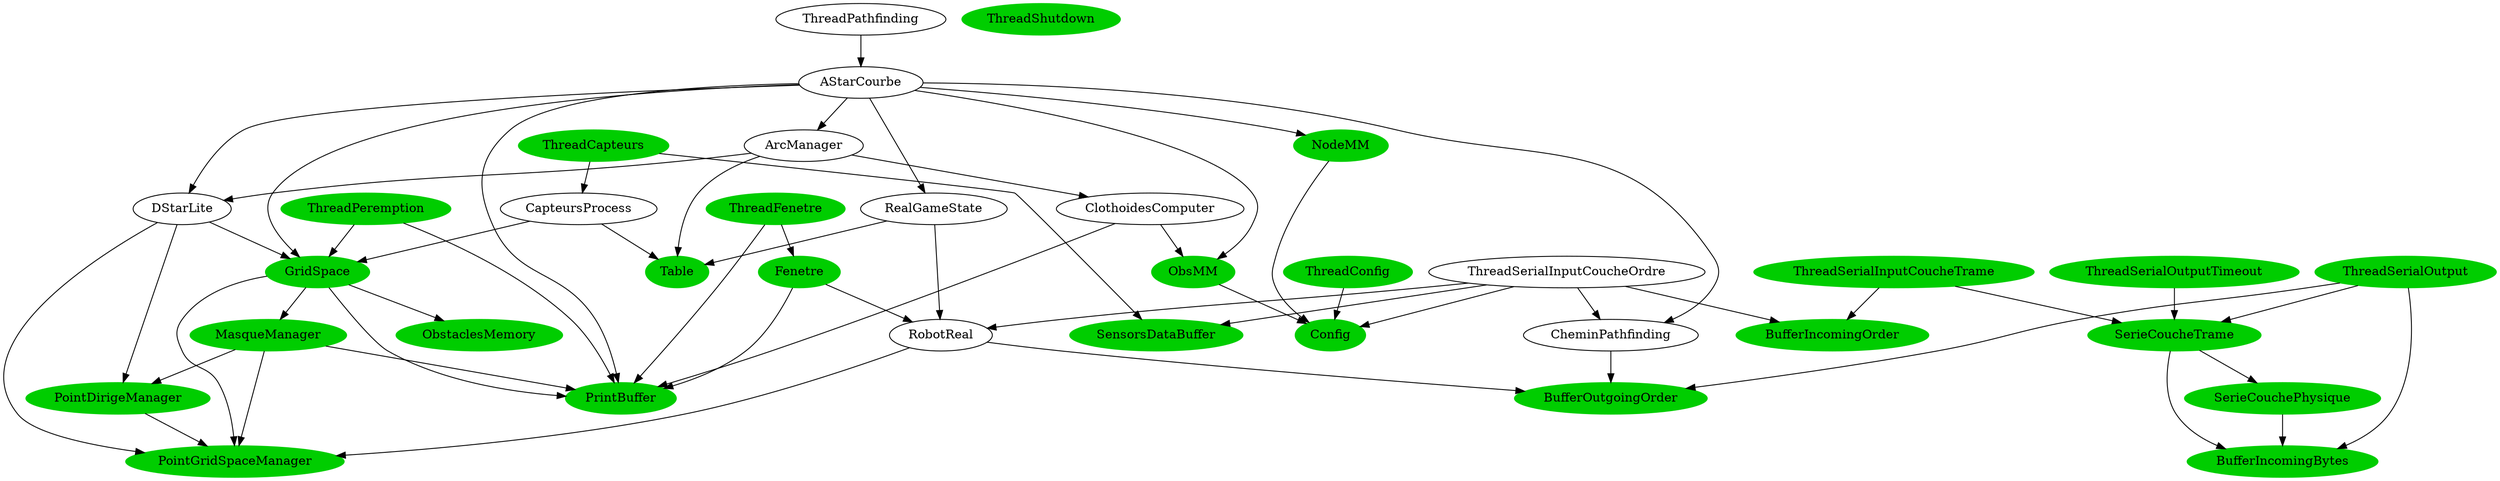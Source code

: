 digraph dependancesJava {
PrintBuffer;
ThreadCapteurs [color=green3, style=filled];
SensorsDataBuffer [color=green3, style=filled];
ThreadCapteurs -> SensorsDataBuffer;
CapteursProcess;
ThreadCapteurs -> CapteursProcess;
GridSpace [color=green3, style=filled];
CapteursProcess -> GridSpace;
ObstaclesMemory [color=green3, style=filled];
GridSpace -> ObstaclesMemory;
PointGridSpaceManager [color=green3, style=filled];
GridSpace -> PointGridSpaceManager;
PrintBuffer [color=green3, style=filled];
GridSpace -> PrintBuffer;
MasqueManager [color=green3, style=filled];
GridSpace -> MasqueManager;
PointGridSpaceManager [color=green3, style=filled];
MasqueManager -> PointGridSpaceManager;
PointDirigeManager [color=green3, style=filled];
MasqueManager -> PointDirigeManager;
PointGridSpaceManager [color=green3, style=filled];
PointDirigeManager -> PointGridSpaceManager;
PrintBuffer [color=green3, style=filled];
MasqueManager -> PrintBuffer;
Table [color=green3, style=filled];
CapteursProcess -> Table;
ThreadConfig [color=green3, style=filled];
Config [color=green3, style=filled];
ThreadConfig -> Config;
ThreadPathfinding;
AStarCourbe;
ThreadPathfinding -> AStarCourbe;
DStarLite;
AStarCourbe -> DStarLite;
GridSpace [color=green3, style=filled];
DStarLite -> GridSpace;
PointGridSpaceManager [color=green3, style=filled];
DStarLite -> PointGridSpaceManager;
PointDirigeManager [color=green3, style=filled];
DStarLite -> PointDirigeManager;
ArcManager;
AStarCourbe -> ArcManager;
DStarLite;
ArcManager -> DStarLite;
ClothoidesComputer;
ArcManager -> ClothoidesComputer;
ObsMM [color=green3, style=filled];
ClothoidesComputer -> ObsMM;
Config [color=green3, style=filled];
ObsMM -> Config;
PrintBuffer [color=green3, style=filled];
ClothoidesComputer -> PrintBuffer;
Table [color=green3, style=filled];
ArcManager -> Table;
RealGameState;
AStarCourbe -> RealGameState;
RobotReal;
RealGameState -> RobotReal;
BufferOutgoingOrder [color=green3, style=filled];
RobotReal -> BufferOutgoingOrder;
PointGridSpaceManager [color=green3, style=filled];
RobotReal -> PointGridSpaceManager;
Table [color=green3, style=filled];
RealGameState -> Table;
CheminPathfinding;
AStarCourbe -> CheminPathfinding;
BufferOutgoingOrder [color=green3, style=filled];
CheminPathfinding -> BufferOutgoingOrder;
NodeMM [color=green3, style=filled];
AStarCourbe -> NodeMM;
Config [color=green3, style=filled];
NodeMM -> Config;
GridSpace [color=green3, style=filled];
AStarCourbe -> GridSpace;
ObsMM [color=green3, style=filled];
AStarCourbe -> ObsMM;
PrintBuffer [color=green3, style=filled];
AStarCourbe -> PrintBuffer;
ThreadPeremption [color=green3, style=filled];
GridSpace [color=green3, style=filled];
ThreadPeremption -> GridSpace;
PrintBuffer [color=green3, style=filled];
ThreadPeremption -> PrintBuffer;
ThreadFenetre [color=green3, style=filled];
Fenetre [color=green3, style=filled];
ThreadFenetre -> Fenetre;
RobotReal;
Fenetre -> RobotReal;
PrintBuffer [color=green3, style=filled];
Fenetre -> PrintBuffer;
PrintBuffer [color=green3, style=filled];
ThreadFenetre -> PrintBuffer;
ThreadSerialInputCoucheOrdre;
Config [color=green3, style=filled];
ThreadSerialInputCoucheOrdre -> Config;
BufferIncomingOrder [color=green3, style=filled];
ThreadSerialInputCoucheOrdre -> BufferIncomingOrder;
SensorsDataBuffer [color=green3, style=filled];
ThreadSerialInputCoucheOrdre -> SensorsDataBuffer;
RobotReal;
ThreadSerialInputCoucheOrdre -> RobotReal;
CheminPathfinding;
ThreadSerialInputCoucheOrdre -> CheminPathfinding;
ThreadSerialInputCoucheTrame [color=green3, style=filled];
SerieCoucheTrame [color=green3, style=filled];
ThreadSerialInputCoucheTrame -> SerieCoucheTrame;
SerieCouchePhysique [color=green3, style=filled];
SerieCoucheTrame -> SerieCouchePhysique;
BufferIncomingBytes [color=green3, style=filled];
SerieCouchePhysique -> BufferIncomingBytes;
BufferIncomingBytes [color=green3, style=filled];
SerieCoucheTrame -> BufferIncomingBytes;
BufferIncomingOrder [color=green3, style=filled];
ThreadSerialInputCoucheTrame -> BufferIncomingOrder;
ThreadSerialOutput [color=green3, style=filled];
SerieCoucheTrame [color=green3, style=filled];
ThreadSerialOutput -> SerieCoucheTrame;
BufferOutgoingOrder [color=green3, style=filled];
ThreadSerialOutput -> BufferOutgoingOrder;
BufferIncomingBytes [color=green3, style=filled];
ThreadSerialOutput -> BufferIncomingBytes;
ThreadSerialOutputTimeout [color=green3, style=filled];
SerieCoucheTrame [color=green3, style=filled];
ThreadSerialOutputTimeout -> SerieCoucheTrame;
ThreadShutdown [color=green3, style=filled];
Config [color=green3, style=filled];
Fenetre [color=green3, style=filled];
ThreadShutdown [color=green3, style=filled];
ThreadCapteurs [color=green3, style=filled];
ThreadConfig [color=green3, style=filled];
ThreadPathfinding;
ThreadPeremption [color=green3, style=filled];
ThreadFenetre [color=green3, style=filled];
ThreadSerialInputCoucheOrdre;
ThreadSerialInputCoucheTrame [color=green3, style=filled];
ThreadSerialOutput [color=green3, style=filled];
ThreadSerialOutputTimeout [color=green3, style=filled];
ThreadCapteurs [color=green3, style=filled];
ThreadCapteurs [color=green3, style=filled];
ThreadConfig [color=green3, style=filled];
ThreadConfig [color=green3, style=filled];
ThreadPathfinding;
ThreadPathfinding;
ThreadPeremption [color=green3, style=filled];
ThreadPeremption [color=green3, style=filled];
ThreadFenetre [color=green3, style=filled];
ThreadFenetre [color=green3, style=filled];
ThreadSerialInputCoucheOrdre;
ThreadSerialInputCoucheOrdre;
ThreadSerialInputCoucheTrame [color=green3, style=filled];
ThreadSerialInputCoucheTrame [color=green3, style=filled];
ThreadSerialOutput [color=green3, style=filled];
ThreadSerialOutput [color=green3, style=filled];
ThreadSerialOutputTimeout [color=green3, style=filled];
ThreadSerialOutputTimeout [color=green3, style=filled];
}
